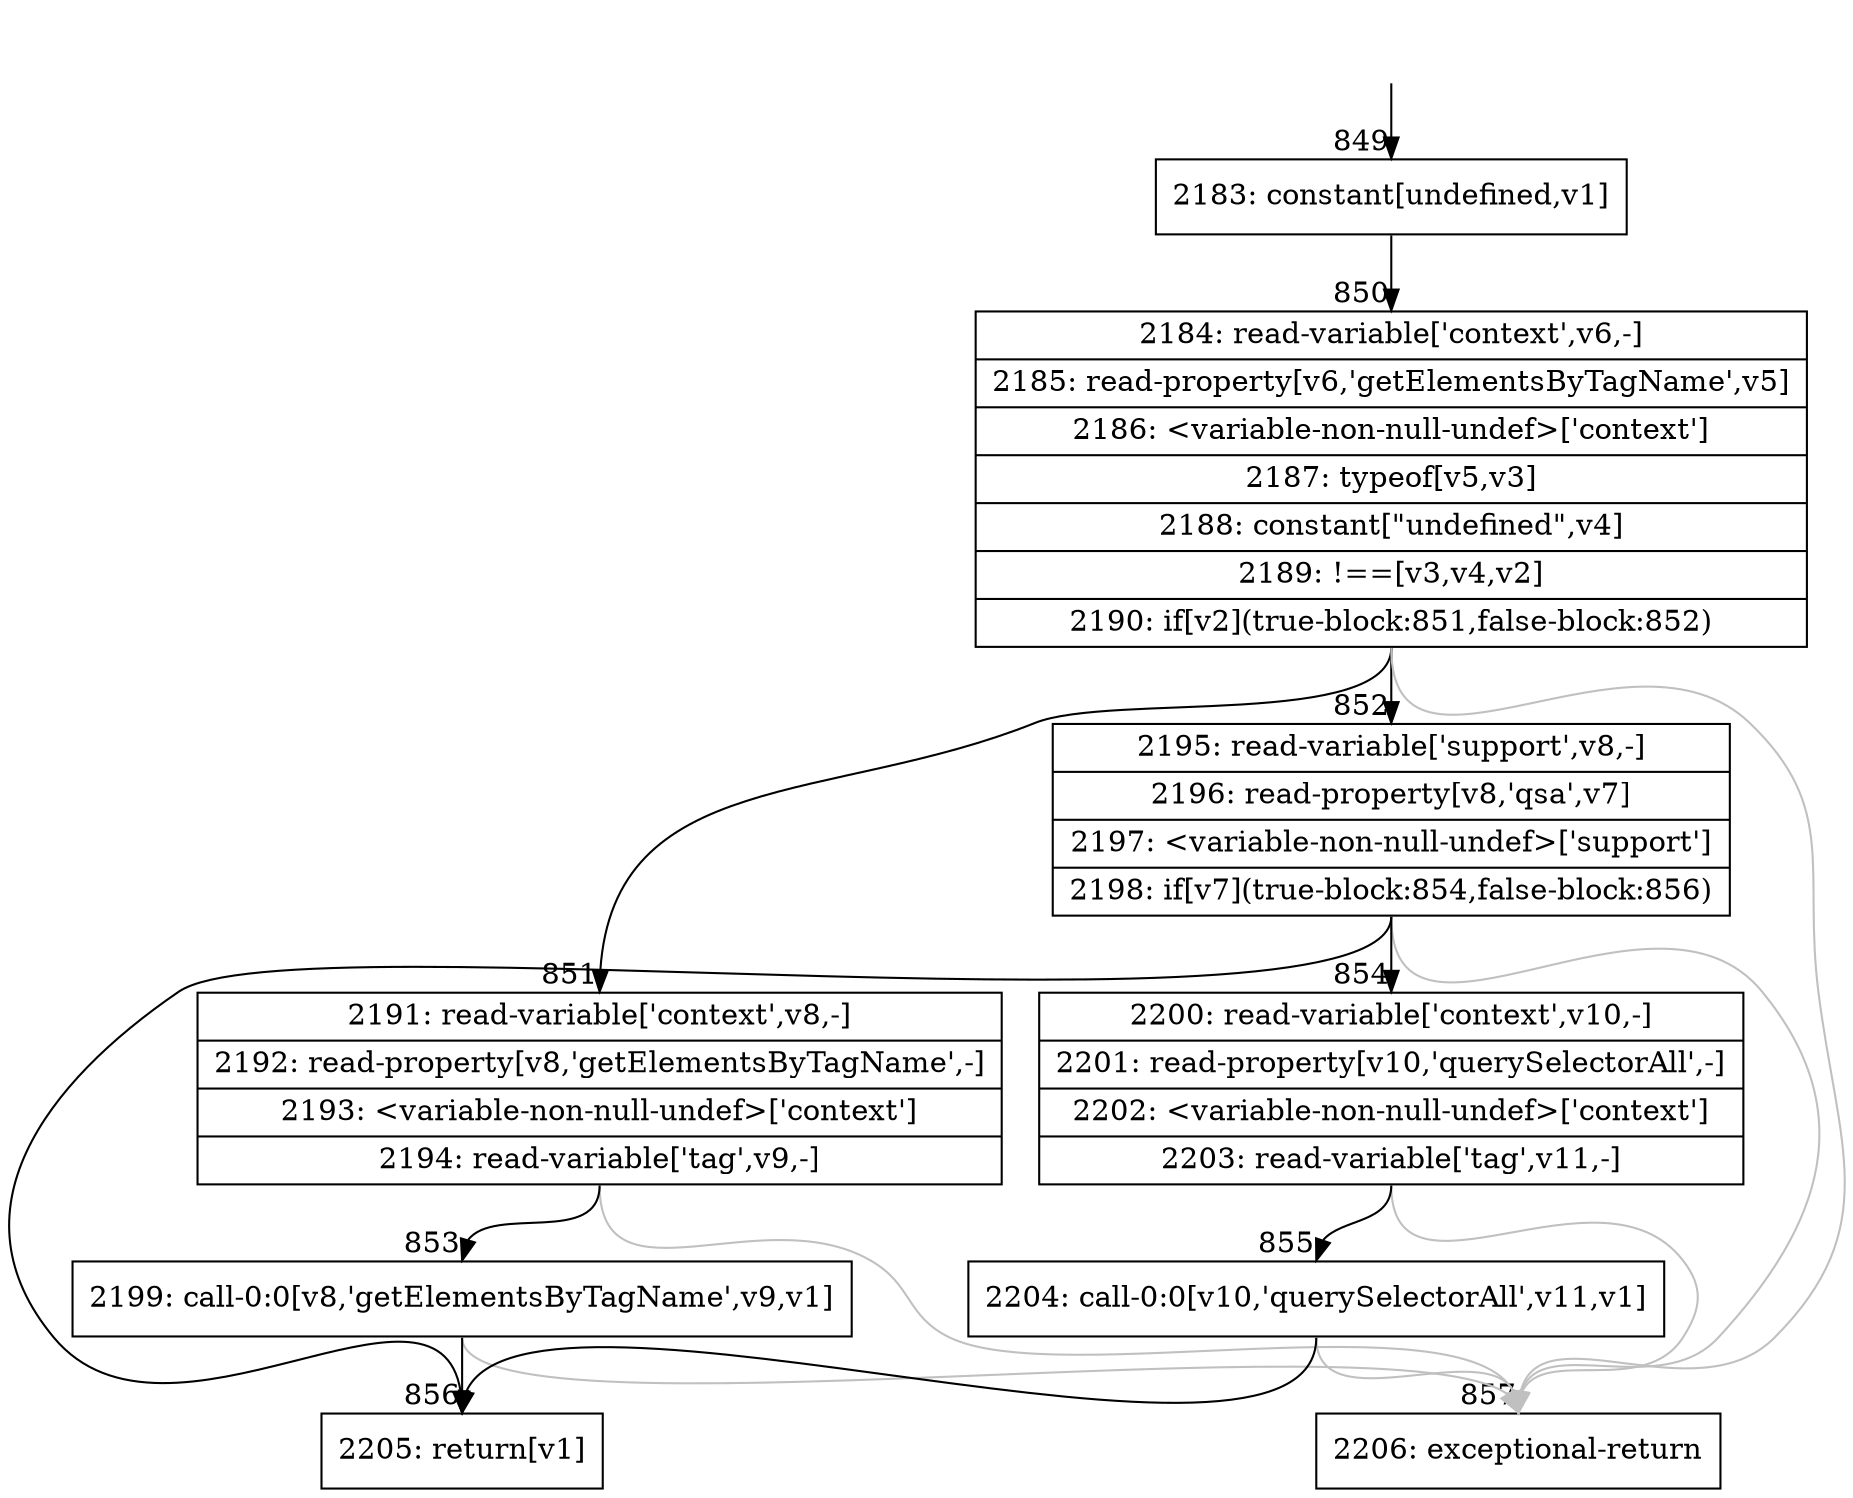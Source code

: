 digraph {
rankdir="TD"
BB_entry75[shape=none,label=""];
BB_entry75 -> BB849 [tailport=s, headport=n, headlabel="    849"]
BB849 [shape=record label="{2183: constant[undefined,v1]}" ] 
BB849 -> BB850 [tailport=s, headport=n, headlabel="      850"]
BB850 [shape=record label="{2184: read-variable['context',v6,-]|2185: read-property[v6,'getElementsByTagName',v5]|2186: \<variable-non-null-undef\>['context']|2187: typeof[v5,v3]|2188: constant[\"undefined\",v4]|2189: !==[v3,v4,v2]|2190: if[v2](true-block:851,false-block:852)}" ] 
BB850 -> BB851 [tailport=s, headport=n, headlabel="      851"]
BB850 -> BB852 [tailport=s, headport=n, headlabel="      852"]
BB850 -> BB857 [tailport=s, headport=n, color=gray, headlabel="      857"]
BB851 [shape=record label="{2191: read-variable['context',v8,-]|2192: read-property[v8,'getElementsByTagName',-]|2193: \<variable-non-null-undef\>['context']|2194: read-variable['tag',v9,-]}" ] 
BB851 -> BB853 [tailport=s, headport=n, headlabel="      853"]
BB851 -> BB857 [tailport=s, headport=n, color=gray]
BB852 [shape=record label="{2195: read-variable['support',v8,-]|2196: read-property[v8,'qsa',v7]|2197: \<variable-non-null-undef\>['support']|2198: if[v7](true-block:854,false-block:856)}" ] 
BB852 -> BB854 [tailport=s, headport=n, headlabel="      854"]
BB852 -> BB856 [tailport=s, headport=n, headlabel="      856"]
BB852 -> BB857 [tailport=s, headport=n, color=gray]
BB853 [shape=record label="{2199: call-0:0[v8,'getElementsByTagName',v9,v1]}" ] 
BB853 -> BB856 [tailport=s, headport=n]
BB853 -> BB857 [tailport=s, headport=n, color=gray]
BB854 [shape=record label="{2200: read-variable['context',v10,-]|2201: read-property[v10,'querySelectorAll',-]|2202: \<variable-non-null-undef\>['context']|2203: read-variable['tag',v11,-]}" ] 
BB854 -> BB855 [tailport=s, headport=n, headlabel="      855"]
BB854 -> BB857 [tailport=s, headport=n, color=gray]
BB855 [shape=record label="{2204: call-0:0[v10,'querySelectorAll',v11,v1]}" ] 
BB855 -> BB856 [tailport=s, headport=n]
BB855 -> BB857 [tailport=s, headport=n, color=gray]
BB856 [shape=record label="{2205: return[v1]}" ] 
BB857 [shape=record label="{2206: exceptional-return}" ] 
}
